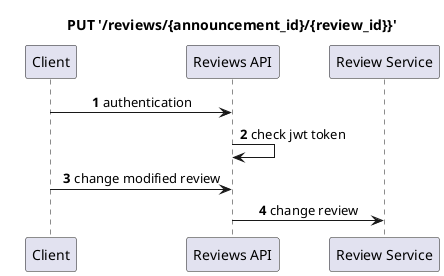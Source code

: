@startuml layers
autonumber
skinparam sequence {
    ParticipantPadding 20
    MessageAlign center
}

title PUT '/reviews/{announcement_id}/{review_id}}'

participant Client as Client
participant "Reviews API" as ReviewsAPI
participant "Review Service" as RService


Client -> ReviewsAPI: authentication
ReviewsAPI -> ReviewsAPI: check jwt token

Client -> ReviewsAPI: change modified review
ReviewsAPI -> RService: change review

